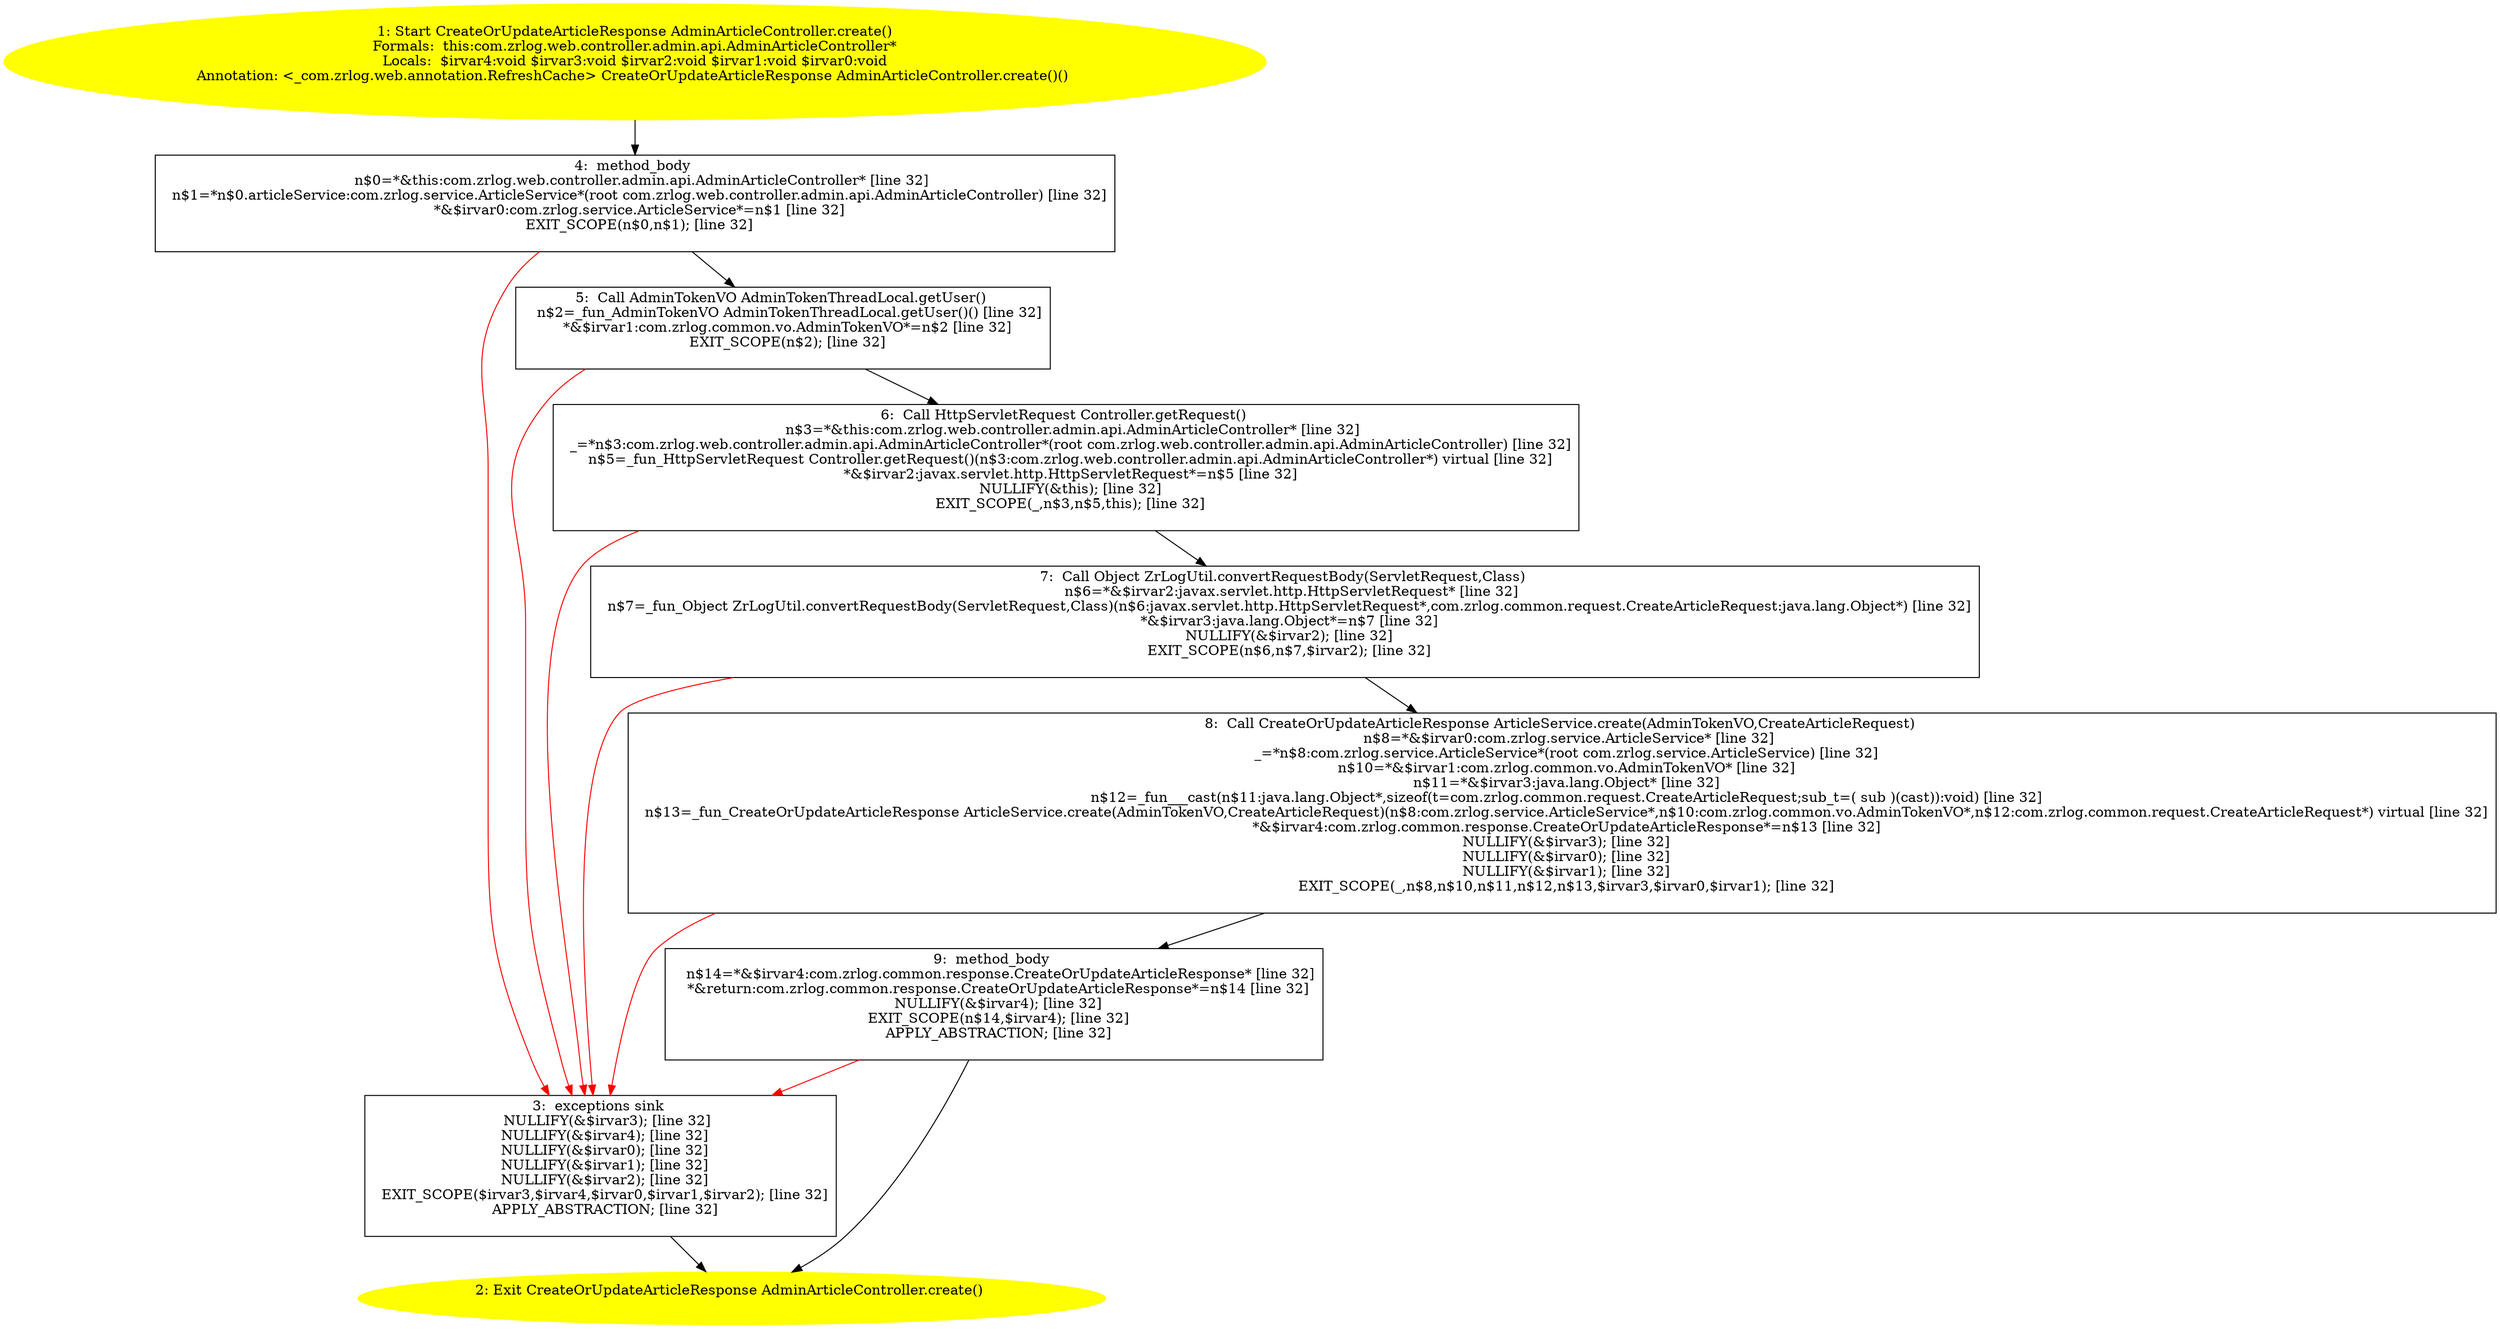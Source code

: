 /* @generated */
digraph cfg {
"com.zrlog.web.controller.admin.api.AdminArticleController.create():com.zrlog.common.response.CreateO.aafb3dd4753593bc63d6ebc0f5ab558f_1" [label="1: Start CreateOrUpdateArticleResponse AdminArticleController.create()\nFormals:  this:com.zrlog.web.controller.admin.api.AdminArticleController*\nLocals:  $irvar4:void $irvar3:void $irvar2:void $irvar1:void $irvar0:void\nAnnotation: <_com.zrlog.web.annotation.RefreshCache> CreateOrUpdateArticleResponse AdminArticleController.create()() \n  " color=yellow style=filled]
	

	 "com.zrlog.web.controller.admin.api.AdminArticleController.create():com.zrlog.common.response.CreateO.aafb3dd4753593bc63d6ebc0f5ab558f_1" -> "com.zrlog.web.controller.admin.api.AdminArticleController.create():com.zrlog.common.response.CreateO.aafb3dd4753593bc63d6ebc0f5ab558f_4" ;
"com.zrlog.web.controller.admin.api.AdminArticleController.create():com.zrlog.common.response.CreateO.aafb3dd4753593bc63d6ebc0f5ab558f_2" [label="2: Exit CreateOrUpdateArticleResponse AdminArticleController.create() \n  " color=yellow style=filled]
	

"com.zrlog.web.controller.admin.api.AdminArticleController.create():com.zrlog.common.response.CreateO.aafb3dd4753593bc63d6ebc0f5ab558f_3" [label="3:  exceptions sink \n   NULLIFY(&$irvar3); [line 32]\n  NULLIFY(&$irvar4); [line 32]\n  NULLIFY(&$irvar0); [line 32]\n  NULLIFY(&$irvar1); [line 32]\n  NULLIFY(&$irvar2); [line 32]\n  EXIT_SCOPE($irvar3,$irvar4,$irvar0,$irvar1,$irvar2); [line 32]\n  APPLY_ABSTRACTION; [line 32]\n " shape="box"]
	

	 "com.zrlog.web.controller.admin.api.AdminArticleController.create():com.zrlog.common.response.CreateO.aafb3dd4753593bc63d6ebc0f5ab558f_3" -> "com.zrlog.web.controller.admin.api.AdminArticleController.create():com.zrlog.common.response.CreateO.aafb3dd4753593bc63d6ebc0f5ab558f_2" ;
"com.zrlog.web.controller.admin.api.AdminArticleController.create():com.zrlog.common.response.CreateO.aafb3dd4753593bc63d6ebc0f5ab558f_4" [label="4:  method_body \n   n$0=*&this:com.zrlog.web.controller.admin.api.AdminArticleController* [line 32]\n  n$1=*n$0.articleService:com.zrlog.service.ArticleService*(root com.zrlog.web.controller.admin.api.AdminArticleController) [line 32]\n  *&$irvar0:com.zrlog.service.ArticleService*=n$1 [line 32]\n  EXIT_SCOPE(n$0,n$1); [line 32]\n " shape="box"]
	

	 "com.zrlog.web.controller.admin.api.AdminArticleController.create():com.zrlog.common.response.CreateO.aafb3dd4753593bc63d6ebc0f5ab558f_4" -> "com.zrlog.web.controller.admin.api.AdminArticleController.create():com.zrlog.common.response.CreateO.aafb3dd4753593bc63d6ebc0f5ab558f_5" ;
	 "com.zrlog.web.controller.admin.api.AdminArticleController.create():com.zrlog.common.response.CreateO.aafb3dd4753593bc63d6ebc0f5ab558f_4" -> "com.zrlog.web.controller.admin.api.AdminArticleController.create():com.zrlog.common.response.CreateO.aafb3dd4753593bc63d6ebc0f5ab558f_3" [color="red" ];
"com.zrlog.web.controller.admin.api.AdminArticleController.create():com.zrlog.common.response.CreateO.aafb3dd4753593bc63d6ebc0f5ab558f_5" [label="5:  Call AdminTokenVO AdminTokenThreadLocal.getUser() \n   n$2=_fun_AdminTokenVO AdminTokenThreadLocal.getUser()() [line 32]\n  *&$irvar1:com.zrlog.common.vo.AdminTokenVO*=n$2 [line 32]\n  EXIT_SCOPE(n$2); [line 32]\n " shape="box"]
	

	 "com.zrlog.web.controller.admin.api.AdminArticleController.create():com.zrlog.common.response.CreateO.aafb3dd4753593bc63d6ebc0f5ab558f_5" -> "com.zrlog.web.controller.admin.api.AdminArticleController.create():com.zrlog.common.response.CreateO.aafb3dd4753593bc63d6ebc0f5ab558f_6" ;
	 "com.zrlog.web.controller.admin.api.AdminArticleController.create():com.zrlog.common.response.CreateO.aafb3dd4753593bc63d6ebc0f5ab558f_5" -> "com.zrlog.web.controller.admin.api.AdminArticleController.create():com.zrlog.common.response.CreateO.aafb3dd4753593bc63d6ebc0f5ab558f_3" [color="red" ];
"com.zrlog.web.controller.admin.api.AdminArticleController.create():com.zrlog.common.response.CreateO.aafb3dd4753593bc63d6ebc0f5ab558f_6" [label="6:  Call HttpServletRequest Controller.getRequest() \n   n$3=*&this:com.zrlog.web.controller.admin.api.AdminArticleController* [line 32]\n  _=*n$3:com.zrlog.web.controller.admin.api.AdminArticleController*(root com.zrlog.web.controller.admin.api.AdminArticleController) [line 32]\n  n$5=_fun_HttpServletRequest Controller.getRequest()(n$3:com.zrlog.web.controller.admin.api.AdminArticleController*) virtual [line 32]\n  *&$irvar2:javax.servlet.http.HttpServletRequest*=n$5 [line 32]\n  NULLIFY(&this); [line 32]\n  EXIT_SCOPE(_,n$3,n$5,this); [line 32]\n " shape="box"]
	

	 "com.zrlog.web.controller.admin.api.AdminArticleController.create():com.zrlog.common.response.CreateO.aafb3dd4753593bc63d6ebc0f5ab558f_6" -> "com.zrlog.web.controller.admin.api.AdminArticleController.create():com.zrlog.common.response.CreateO.aafb3dd4753593bc63d6ebc0f5ab558f_7" ;
	 "com.zrlog.web.controller.admin.api.AdminArticleController.create():com.zrlog.common.response.CreateO.aafb3dd4753593bc63d6ebc0f5ab558f_6" -> "com.zrlog.web.controller.admin.api.AdminArticleController.create():com.zrlog.common.response.CreateO.aafb3dd4753593bc63d6ebc0f5ab558f_3" [color="red" ];
"com.zrlog.web.controller.admin.api.AdminArticleController.create():com.zrlog.common.response.CreateO.aafb3dd4753593bc63d6ebc0f5ab558f_7" [label="7:  Call Object ZrLogUtil.convertRequestBody(ServletRequest,Class) \n   n$6=*&$irvar2:javax.servlet.http.HttpServletRequest* [line 32]\n  n$7=_fun_Object ZrLogUtil.convertRequestBody(ServletRequest,Class)(n$6:javax.servlet.http.HttpServletRequest*,com.zrlog.common.request.CreateArticleRequest:java.lang.Object*) [line 32]\n  *&$irvar3:java.lang.Object*=n$7 [line 32]\n  NULLIFY(&$irvar2); [line 32]\n  EXIT_SCOPE(n$6,n$7,$irvar2); [line 32]\n " shape="box"]
	

	 "com.zrlog.web.controller.admin.api.AdminArticleController.create():com.zrlog.common.response.CreateO.aafb3dd4753593bc63d6ebc0f5ab558f_7" -> "com.zrlog.web.controller.admin.api.AdminArticleController.create():com.zrlog.common.response.CreateO.aafb3dd4753593bc63d6ebc0f5ab558f_8" ;
	 "com.zrlog.web.controller.admin.api.AdminArticleController.create():com.zrlog.common.response.CreateO.aafb3dd4753593bc63d6ebc0f5ab558f_7" -> "com.zrlog.web.controller.admin.api.AdminArticleController.create():com.zrlog.common.response.CreateO.aafb3dd4753593bc63d6ebc0f5ab558f_3" [color="red" ];
"com.zrlog.web.controller.admin.api.AdminArticleController.create():com.zrlog.common.response.CreateO.aafb3dd4753593bc63d6ebc0f5ab558f_8" [label="8:  Call CreateOrUpdateArticleResponse ArticleService.create(AdminTokenVO,CreateArticleRequest) \n   n$8=*&$irvar0:com.zrlog.service.ArticleService* [line 32]\n  _=*n$8:com.zrlog.service.ArticleService*(root com.zrlog.service.ArticleService) [line 32]\n  n$10=*&$irvar1:com.zrlog.common.vo.AdminTokenVO* [line 32]\n  n$11=*&$irvar3:java.lang.Object* [line 32]\n  n$12=_fun___cast(n$11:java.lang.Object*,sizeof(t=com.zrlog.common.request.CreateArticleRequest;sub_t=( sub )(cast)):void) [line 32]\n  n$13=_fun_CreateOrUpdateArticleResponse ArticleService.create(AdminTokenVO,CreateArticleRequest)(n$8:com.zrlog.service.ArticleService*,n$10:com.zrlog.common.vo.AdminTokenVO*,n$12:com.zrlog.common.request.CreateArticleRequest*) virtual [line 32]\n  *&$irvar4:com.zrlog.common.response.CreateOrUpdateArticleResponse*=n$13 [line 32]\n  NULLIFY(&$irvar3); [line 32]\n  NULLIFY(&$irvar0); [line 32]\n  NULLIFY(&$irvar1); [line 32]\n  EXIT_SCOPE(_,n$8,n$10,n$11,n$12,n$13,$irvar3,$irvar0,$irvar1); [line 32]\n " shape="box"]
	

	 "com.zrlog.web.controller.admin.api.AdminArticleController.create():com.zrlog.common.response.CreateO.aafb3dd4753593bc63d6ebc0f5ab558f_8" -> "com.zrlog.web.controller.admin.api.AdminArticleController.create():com.zrlog.common.response.CreateO.aafb3dd4753593bc63d6ebc0f5ab558f_9" ;
	 "com.zrlog.web.controller.admin.api.AdminArticleController.create():com.zrlog.common.response.CreateO.aafb3dd4753593bc63d6ebc0f5ab558f_8" -> "com.zrlog.web.controller.admin.api.AdminArticleController.create():com.zrlog.common.response.CreateO.aafb3dd4753593bc63d6ebc0f5ab558f_3" [color="red" ];
"com.zrlog.web.controller.admin.api.AdminArticleController.create():com.zrlog.common.response.CreateO.aafb3dd4753593bc63d6ebc0f5ab558f_9" [label="9:  method_body \n   n$14=*&$irvar4:com.zrlog.common.response.CreateOrUpdateArticleResponse* [line 32]\n  *&return:com.zrlog.common.response.CreateOrUpdateArticleResponse*=n$14 [line 32]\n  NULLIFY(&$irvar4); [line 32]\n  EXIT_SCOPE(n$14,$irvar4); [line 32]\n  APPLY_ABSTRACTION; [line 32]\n " shape="box"]
	

	 "com.zrlog.web.controller.admin.api.AdminArticleController.create():com.zrlog.common.response.CreateO.aafb3dd4753593bc63d6ebc0f5ab558f_9" -> "com.zrlog.web.controller.admin.api.AdminArticleController.create():com.zrlog.common.response.CreateO.aafb3dd4753593bc63d6ebc0f5ab558f_2" ;
	 "com.zrlog.web.controller.admin.api.AdminArticleController.create():com.zrlog.common.response.CreateO.aafb3dd4753593bc63d6ebc0f5ab558f_9" -> "com.zrlog.web.controller.admin.api.AdminArticleController.create():com.zrlog.common.response.CreateO.aafb3dd4753593bc63d6ebc0f5ab558f_3" [color="red" ];
}
